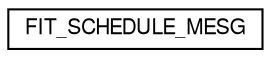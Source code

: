 digraph "Graphical Class Hierarchy"
{
  edge [fontname="FreeSans",fontsize="10",labelfontname="FreeSans",labelfontsize="10"];
  node [fontname="FreeSans",fontsize="10",shape=record];
  rankdir="LR";
  Node1 [label="FIT_SCHEDULE_MESG",height=0.2,width=0.4,color="black", fillcolor="white", style="filled",URL="$struct_f_i_t___s_c_h_e_d_u_l_e___m_e_s_g.html"];
}
